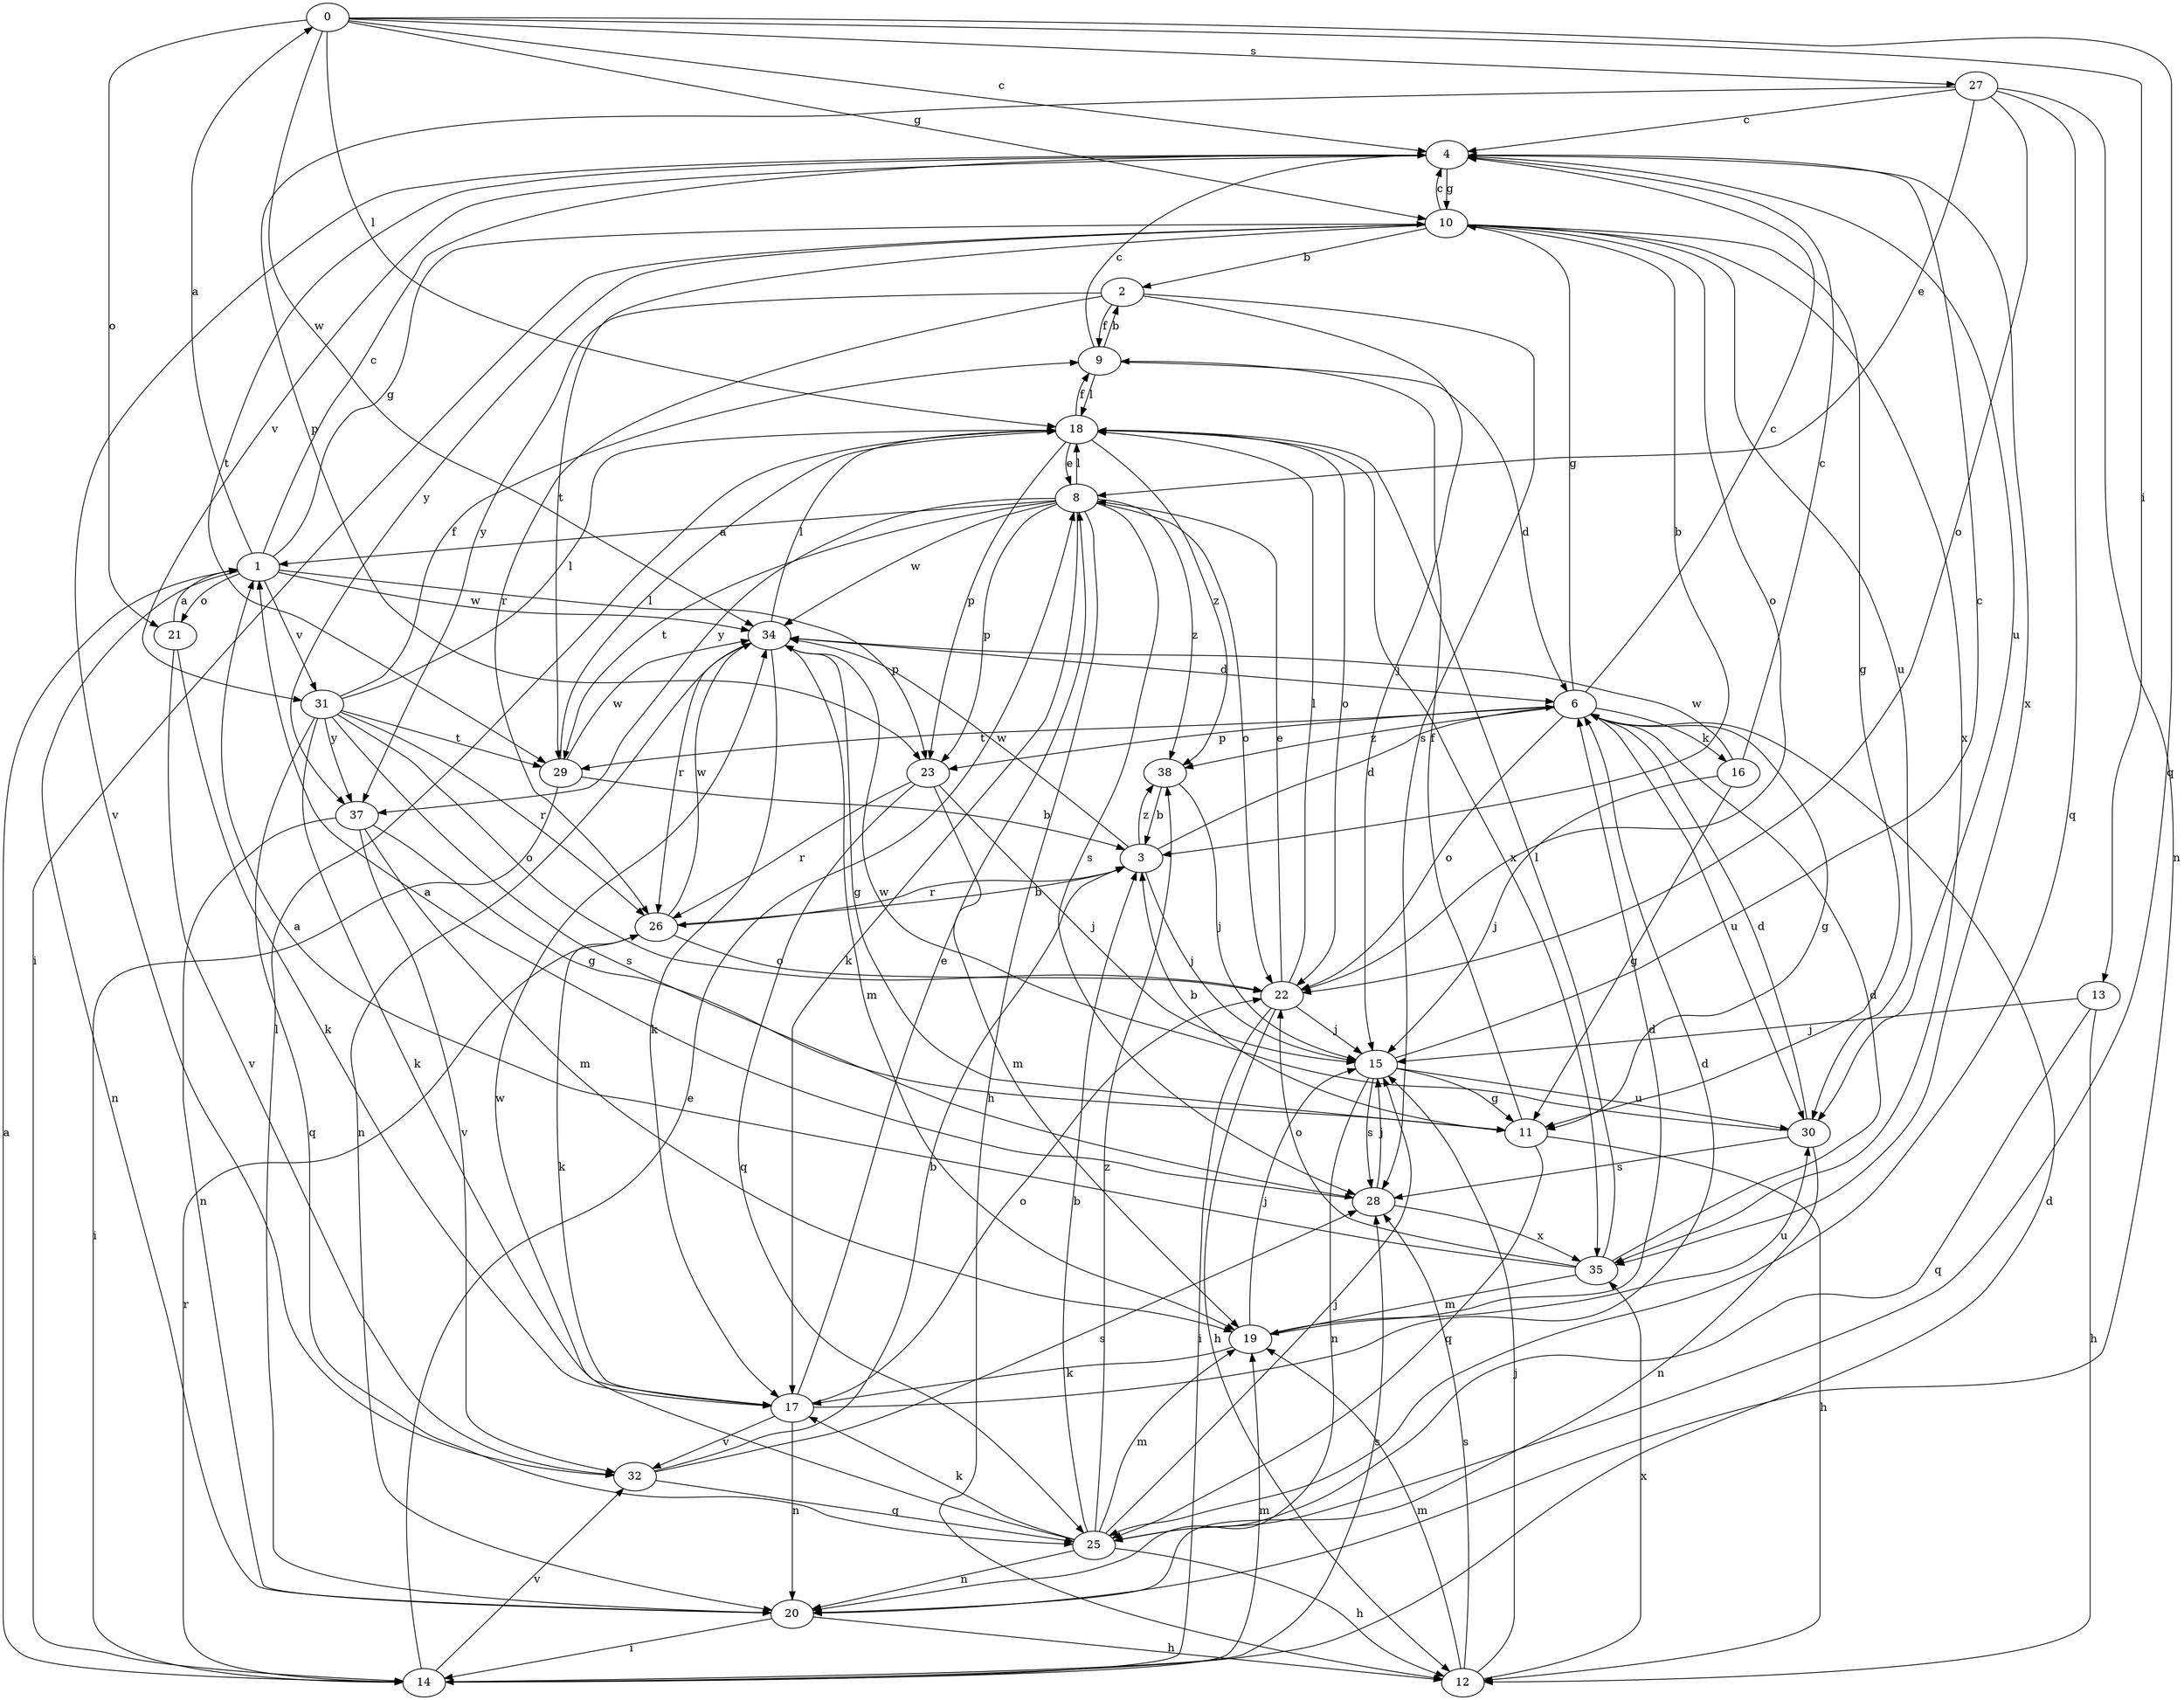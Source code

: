strict digraph  {
0;
1;
2;
3;
4;
6;
8;
9;
10;
11;
12;
13;
14;
15;
16;
17;
18;
19;
20;
21;
22;
23;
25;
26;
27;
28;
29;
30;
31;
32;
34;
35;
37;
38;
0 -> 4  [label=c];
0 -> 10  [label=g];
0 -> 13  [label=i];
0 -> 18  [label=l];
0 -> 21  [label=o];
0 -> 25  [label=q];
0 -> 27  [label=s];
0 -> 34  [label=w];
1 -> 0  [label=a];
1 -> 4  [label=c];
1 -> 10  [label=g];
1 -> 20  [label=n];
1 -> 21  [label=o];
1 -> 23  [label=p];
1 -> 31  [label=v];
1 -> 34  [label=w];
2 -> 9  [label=f];
2 -> 15  [label=j];
2 -> 26  [label=r];
2 -> 28  [label=s];
2 -> 37  [label=y];
3 -> 6  [label=d];
3 -> 15  [label=j];
3 -> 26  [label=r];
3 -> 34  [label=w];
3 -> 38  [label=z];
4 -> 10  [label=g];
4 -> 29  [label=t];
4 -> 30  [label=u];
4 -> 31  [label=v];
4 -> 32  [label=v];
4 -> 35  [label=x];
6 -> 4  [label=c];
6 -> 10  [label=g];
6 -> 11  [label=g];
6 -> 16  [label=k];
6 -> 22  [label=o];
6 -> 23  [label=p];
6 -> 29  [label=t];
6 -> 30  [label=u];
6 -> 38  [label=z];
8 -> 1  [label=a];
8 -> 12  [label=h];
8 -> 17  [label=k];
8 -> 18  [label=l];
8 -> 22  [label=o];
8 -> 23  [label=p];
8 -> 28  [label=s];
8 -> 29  [label=t];
8 -> 34  [label=w];
8 -> 37  [label=y];
8 -> 38  [label=z];
9 -> 2  [label=b];
9 -> 4  [label=c];
9 -> 6  [label=d];
9 -> 18  [label=l];
10 -> 2  [label=b];
10 -> 3  [label=b];
10 -> 4  [label=c];
10 -> 11  [label=g];
10 -> 14  [label=i];
10 -> 22  [label=o];
10 -> 29  [label=t];
10 -> 30  [label=u];
10 -> 35  [label=x];
10 -> 37  [label=y];
11 -> 3  [label=b];
11 -> 9  [label=f];
11 -> 12  [label=h];
11 -> 25  [label=q];
12 -> 15  [label=j];
12 -> 19  [label=m];
12 -> 28  [label=s];
12 -> 35  [label=x];
13 -> 12  [label=h];
13 -> 15  [label=j];
13 -> 25  [label=q];
14 -> 1  [label=a];
14 -> 6  [label=d];
14 -> 8  [label=e];
14 -> 19  [label=m];
14 -> 26  [label=r];
14 -> 28  [label=s];
14 -> 32  [label=v];
15 -> 4  [label=c];
15 -> 11  [label=g];
15 -> 20  [label=n];
15 -> 28  [label=s];
15 -> 30  [label=u];
16 -> 4  [label=c];
16 -> 11  [label=g];
16 -> 15  [label=j];
16 -> 34  [label=w];
17 -> 6  [label=d];
17 -> 8  [label=e];
17 -> 20  [label=n];
17 -> 22  [label=o];
17 -> 32  [label=v];
18 -> 8  [label=e];
18 -> 9  [label=f];
18 -> 22  [label=o];
18 -> 23  [label=p];
18 -> 35  [label=x];
18 -> 38  [label=z];
19 -> 6  [label=d];
19 -> 15  [label=j];
19 -> 17  [label=k];
19 -> 30  [label=u];
20 -> 12  [label=h];
20 -> 14  [label=i];
20 -> 18  [label=l];
21 -> 1  [label=a];
21 -> 17  [label=k];
21 -> 32  [label=v];
22 -> 8  [label=e];
22 -> 12  [label=h];
22 -> 14  [label=i];
22 -> 15  [label=j];
22 -> 18  [label=l];
23 -> 15  [label=j];
23 -> 19  [label=m];
23 -> 25  [label=q];
23 -> 26  [label=r];
25 -> 3  [label=b];
25 -> 12  [label=h];
25 -> 15  [label=j];
25 -> 17  [label=k];
25 -> 19  [label=m];
25 -> 20  [label=n];
25 -> 34  [label=w];
25 -> 38  [label=z];
26 -> 3  [label=b];
26 -> 17  [label=k];
26 -> 22  [label=o];
26 -> 34  [label=w];
27 -> 4  [label=c];
27 -> 8  [label=e];
27 -> 20  [label=n];
27 -> 22  [label=o];
27 -> 23  [label=p];
27 -> 25  [label=q];
28 -> 1  [label=a];
28 -> 15  [label=j];
28 -> 35  [label=x];
29 -> 3  [label=b];
29 -> 14  [label=i];
29 -> 18  [label=l];
29 -> 34  [label=w];
30 -> 6  [label=d];
30 -> 20  [label=n];
30 -> 28  [label=s];
30 -> 34  [label=w];
31 -> 9  [label=f];
31 -> 17  [label=k];
31 -> 18  [label=l];
31 -> 22  [label=o];
31 -> 25  [label=q];
31 -> 26  [label=r];
31 -> 28  [label=s];
31 -> 29  [label=t];
31 -> 37  [label=y];
32 -> 3  [label=b];
32 -> 25  [label=q];
32 -> 28  [label=s];
34 -> 6  [label=d];
34 -> 11  [label=g];
34 -> 17  [label=k];
34 -> 18  [label=l];
34 -> 19  [label=m];
34 -> 20  [label=n];
34 -> 26  [label=r];
35 -> 1  [label=a];
35 -> 6  [label=d];
35 -> 18  [label=l];
35 -> 19  [label=m];
35 -> 22  [label=o];
37 -> 11  [label=g];
37 -> 19  [label=m];
37 -> 20  [label=n];
37 -> 32  [label=v];
38 -> 3  [label=b];
38 -> 15  [label=j];
}
